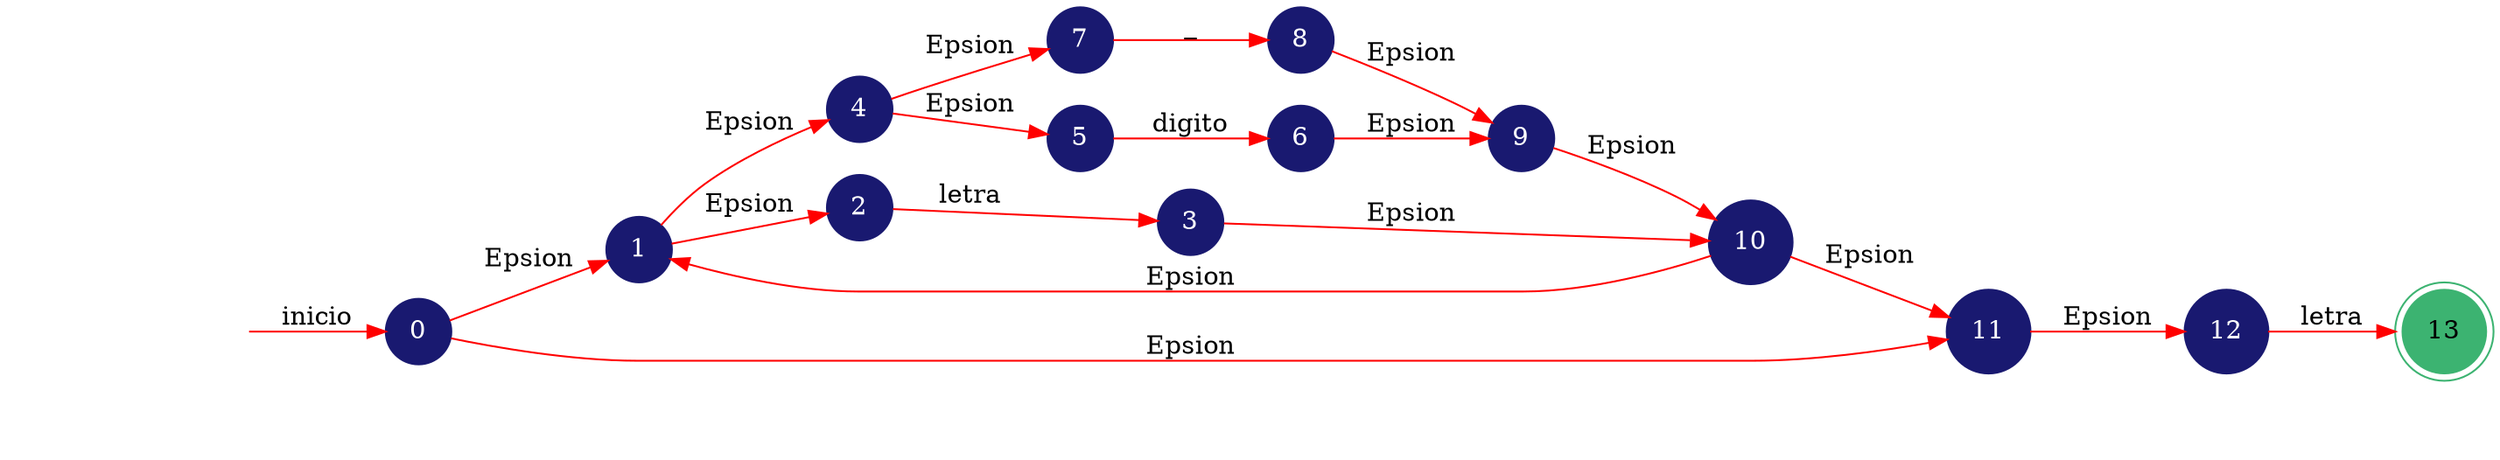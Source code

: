 digraph automata_finito {
	rankdir=LR;
	node [shape=doublecircle, style = filled,color = mediumseagreen]; "13";
	node [shape=circle];
	node [color=midnightblue,fontcolor=white];
	edge [color=red];
	secret_node [style=invis];
	secret_node -> "0" [label="inicio"];
	"0" -> "1" [label="Epsion"];
	"0" -> "11" [label="Epsion"];
	"1" -> "4" [label="Epsion"];
	"1" -> "2" [label="Epsion"];
	"2" -> "3" [label="letra"];
	"3" -> "10" [label="Epsion"];
	"4" -> "7" [label="Epsion"];
	"4" -> "5" [label="Epsion"];
	"5" -> "6" [label="digito"];
	"6" -> "9" [label="Epsion"];
	"7" -> "8" [label="_"];
	"8" -> "9" [label="Epsion"];
	"9" -> "10" [label="Epsion"];
	"10" -> "1" [label="Epsion"];
	"10" -> "11" [label="Epsion"];
	"11" -> "12" [label="Epsion"];
	"12" -> "13" [label="letra"];
}